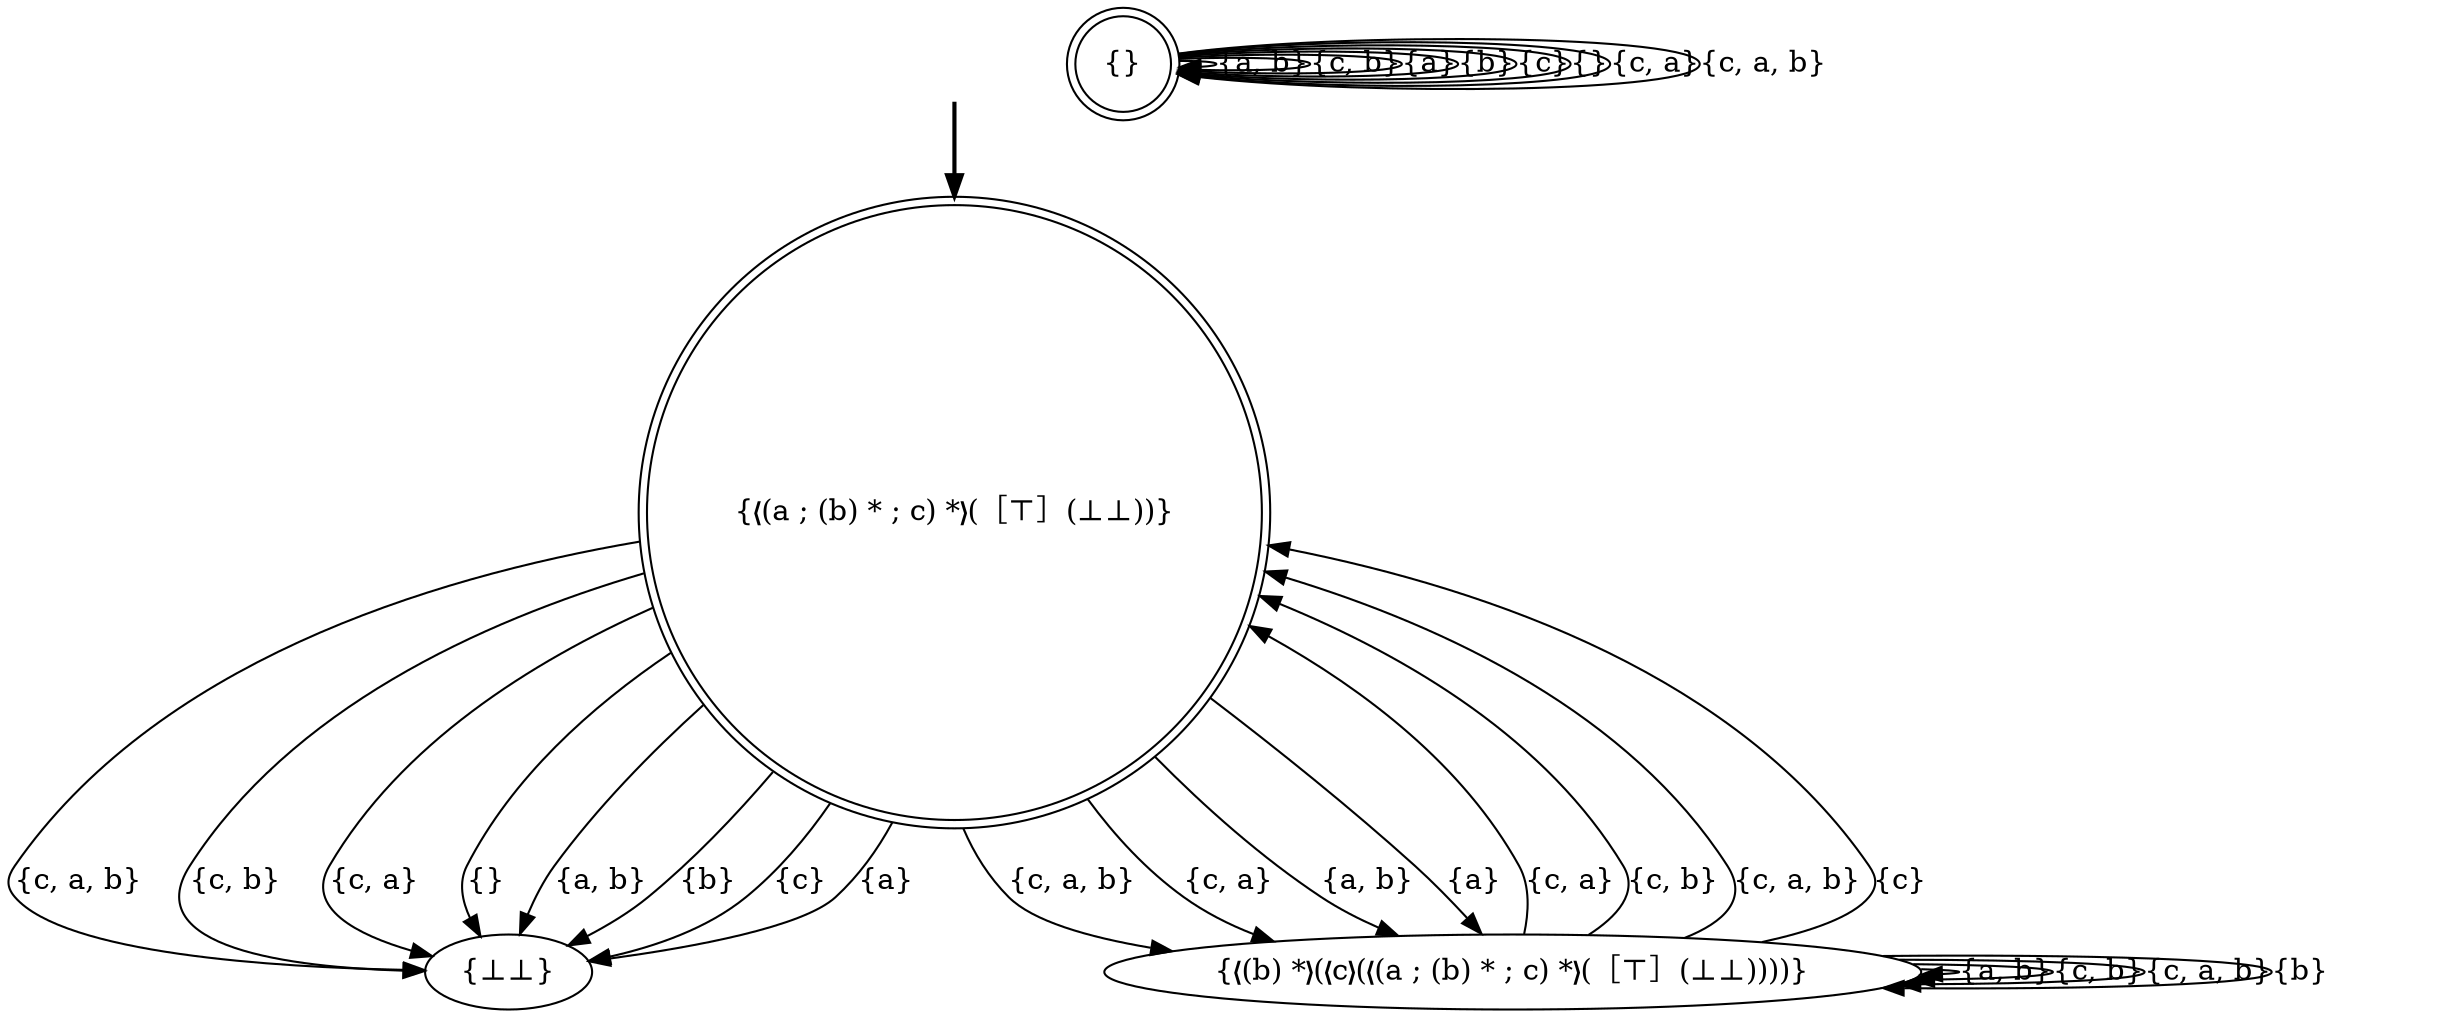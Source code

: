 digraph {
	fake0 [style=invisible]
	"{⊥⊥}"
	"{❬(a ; (b) * ; c) *❭(［⊤］(⊥⊥))}" [root=true shape=doublecircle]
	"{}" [shape=doublecircle]
	"{❬(b) *❭(❬c❭(❬(a ; (b) * ; c) *❭(［⊤］(⊥⊥))))}"
	fake0 -> "{❬(a ; (b) * ; c) *❭(［⊤］(⊥⊥))}" [style=bold]
	"{❬(a ; (b) * ; c) *❭(［⊤］(⊥⊥))}" -> "{❬(b) *❭(❬c❭(❬(a ; (b) * ; c) *❭(［⊤］(⊥⊥))))}" [label="{c, a, b}"]
	"{❬(a ; (b) * ; c) *❭(［⊤］(⊥⊥))}" -> "{⊥⊥}" [label="{c, a, b}"]
	"{}" -> "{}" [label="{a, b}"]
	"{❬(b) *❭(❬c❭(❬(a ; (b) * ; c) *❭(［⊤］(⊥⊥))))}" -> "{❬(a ; (b) * ; c) *❭(［⊤］(⊥⊥))}" [label="{c, a}"]
	"{}" -> "{}" [label="{c, b}"]
	"{❬(b) *❭(❬c❭(❬(a ; (b) * ; c) *❭(［⊤］(⊥⊥))))}" -> "{❬(b) *❭(❬c❭(❬(a ; (b) * ; c) *❭(［⊤］(⊥⊥))))}" [label="{a, b}"]
	"{❬(b) *❭(❬c❭(❬(a ; (b) * ; c) *❭(［⊤］(⊥⊥))))}" -> "{❬(a ; (b) * ; c) *❭(［⊤］(⊥⊥))}" [label="{c, b}"]
	"{❬(b) *❭(❬c❭(❬(a ; (b) * ; c) *❭(［⊤］(⊥⊥))))}" -> "{❬(b) *❭(❬c❭(❬(a ; (b) * ; c) *❭(［⊤］(⊥⊥))))}" [label="{c, b}"]
	"{}" -> "{}" [label="{a}"]
	"{}" -> "{}" [label="{b}"]
	"{}" -> "{}" [label="{c}"]
	"{❬(a ; (b) * ; c) *❭(［⊤］(⊥⊥))}" -> "{⊥⊥}" [label="{c, b}"]
	"{❬(b) *❭(❬c❭(❬(a ; (b) * ; c) *❭(［⊤］(⊥⊥))))}" -> "{❬(a ; (b) * ; c) *❭(［⊤］(⊥⊥))}" [label="{c, a, b}"]
	"{❬(b) *❭(❬c❭(❬(a ; (b) * ; c) *❭(［⊤］(⊥⊥))))}" -> "{❬(b) *❭(❬c❭(❬(a ; (b) * ; c) *❭(［⊤］(⊥⊥))))}" [label="{c, a, b}"]
	"{}" -> "{}" [label="{}"]
	"{}" -> "{}" [label="{c, a}"]
	"{❬(a ; (b) * ; c) *❭(［⊤］(⊥⊥))}" -> "{⊥⊥}" [label="{c, a}"]
	"{❬(a ; (b) * ; c) *❭(［⊤］(⊥⊥))}" -> "{❬(b) *❭(❬c❭(❬(a ; (b) * ; c) *❭(［⊤］(⊥⊥))))}" [label="{c, a}"]
	"{❬(a ; (b) * ; c) *❭(［⊤］(⊥⊥))}" -> "{⊥⊥}" [label="{}"]
	"{❬(a ; (b) * ; c) *❭(［⊤］(⊥⊥))}" -> "{❬(b) *❭(❬c❭(❬(a ; (b) * ; c) *❭(［⊤］(⊥⊥))))}" [label="{a, b}"]
	"{❬(a ; (b) * ; c) *❭(［⊤］(⊥⊥))}" -> "{⊥⊥}" [label="{a, b}"]
	"{❬(a ; (b) * ; c) *❭(［⊤］(⊥⊥))}" -> "{⊥⊥}" [label="{b}"]
	"{}" -> "{}" [label="{c, a, b}"]
	"{❬(b) *❭(❬c❭(❬(a ; (b) * ; c) *❭(［⊤］(⊥⊥))))}" -> "{❬(a ; (b) * ; c) *❭(［⊤］(⊥⊥))}" [label="{c}"]
	"{❬(a ; (b) * ; c) *❭(［⊤］(⊥⊥))}" -> "{⊥⊥}" [label="{c}"]
	"{❬(a ; (b) * ; c) *❭(［⊤］(⊥⊥))}" -> "{⊥⊥}" [label="{a}"]
	"{❬(a ; (b) * ; c) *❭(［⊤］(⊥⊥))}" -> "{❬(b) *❭(❬c❭(❬(a ; (b) * ; c) *❭(［⊤］(⊥⊥))))}" [label="{a}"]
	"{❬(b) *❭(❬c❭(❬(a ; (b) * ; c) *❭(［⊤］(⊥⊥))))}" -> "{❬(b) *❭(❬c❭(❬(a ; (b) * ; c) *❭(［⊤］(⊥⊥))))}" [label="{b}"]
}
